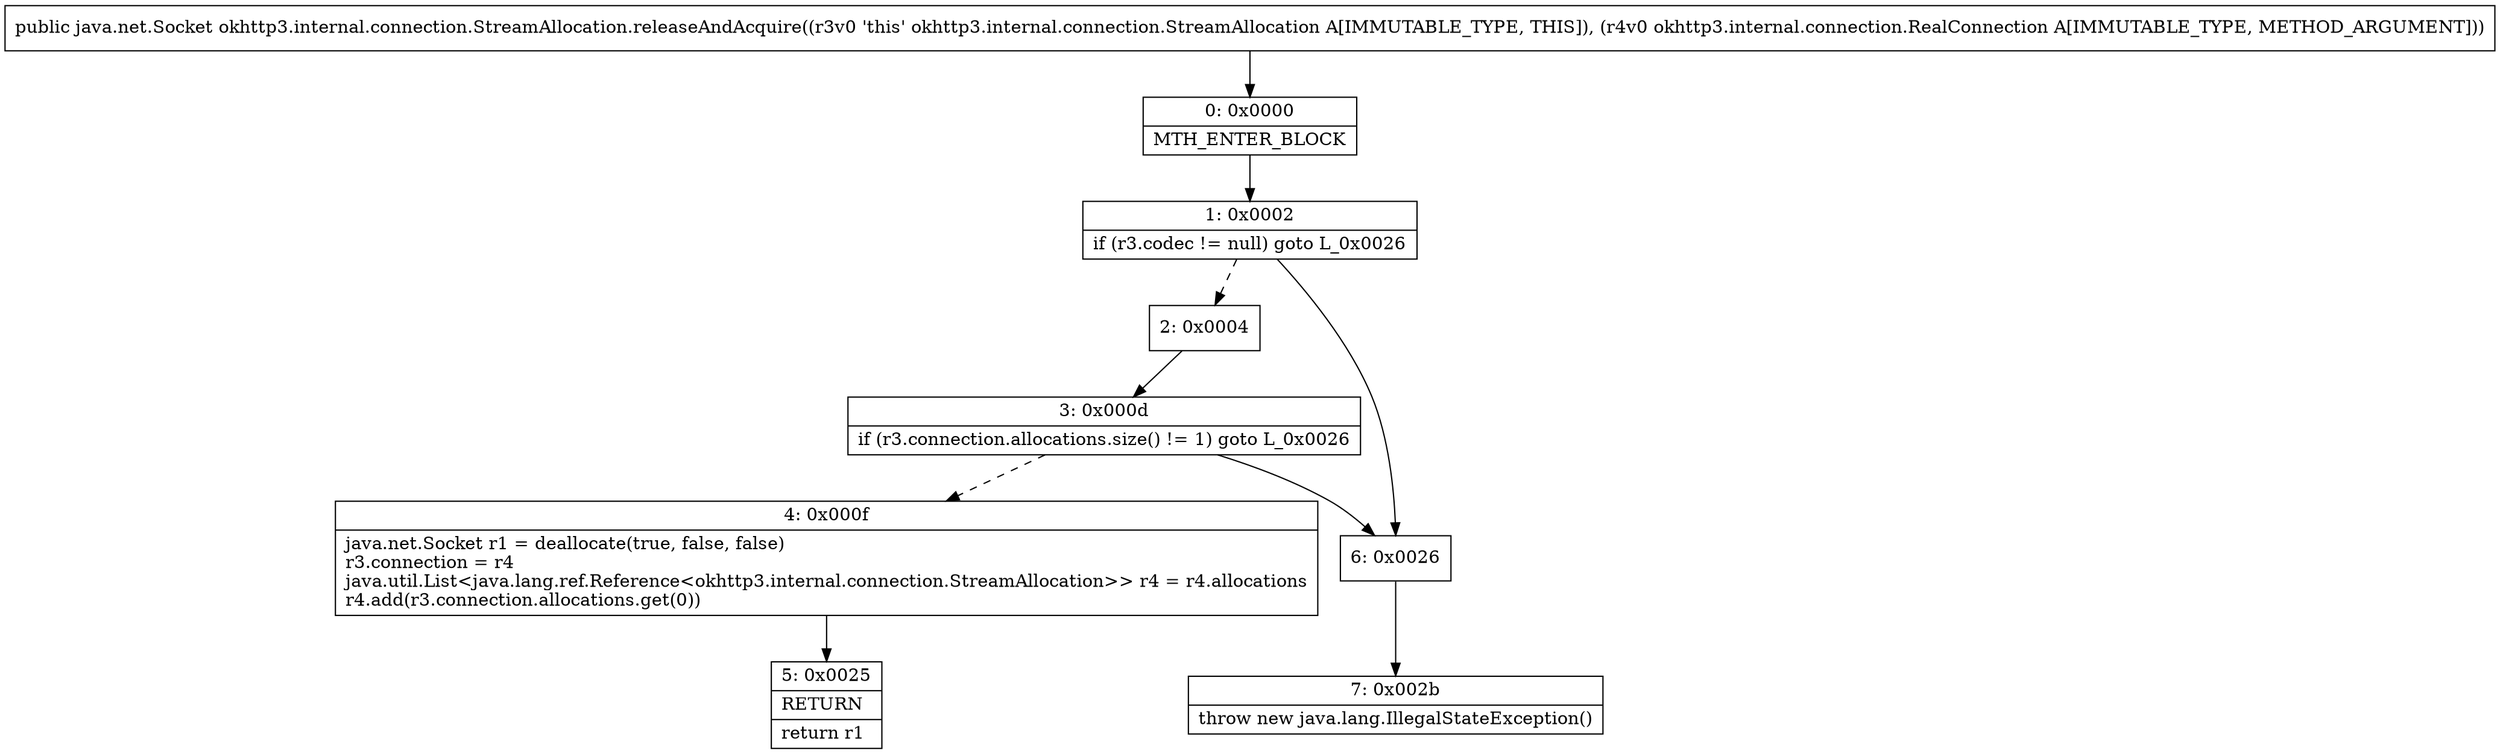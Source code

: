 digraph "CFG forokhttp3.internal.connection.StreamAllocation.releaseAndAcquire(Lokhttp3\/internal\/connection\/RealConnection;)Ljava\/net\/Socket;" {
Node_0 [shape=record,label="{0\:\ 0x0000|MTH_ENTER_BLOCK\l}"];
Node_1 [shape=record,label="{1\:\ 0x0002|if (r3.codec != null) goto L_0x0026\l}"];
Node_2 [shape=record,label="{2\:\ 0x0004}"];
Node_3 [shape=record,label="{3\:\ 0x000d|if (r3.connection.allocations.size() != 1) goto L_0x0026\l}"];
Node_4 [shape=record,label="{4\:\ 0x000f|java.net.Socket r1 = deallocate(true, false, false)\lr3.connection = r4\ljava.util.List\<java.lang.ref.Reference\<okhttp3.internal.connection.StreamAllocation\>\> r4 = r4.allocations\lr4.add(r3.connection.allocations.get(0))\l}"];
Node_5 [shape=record,label="{5\:\ 0x0025|RETURN\l|return r1\l}"];
Node_6 [shape=record,label="{6\:\ 0x0026}"];
Node_7 [shape=record,label="{7\:\ 0x002b|throw new java.lang.IllegalStateException()\l}"];
MethodNode[shape=record,label="{public java.net.Socket okhttp3.internal.connection.StreamAllocation.releaseAndAcquire((r3v0 'this' okhttp3.internal.connection.StreamAllocation A[IMMUTABLE_TYPE, THIS]), (r4v0 okhttp3.internal.connection.RealConnection A[IMMUTABLE_TYPE, METHOD_ARGUMENT])) }"];
MethodNode -> Node_0;
Node_0 -> Node_1;
Node_1 -> Node_2[style=dashed];
Node_1 -> Node_6;
Node_2 -> Node_3;
Node_3 -> Node_4[style=dashed];
Node_3 -> Node_6;
Node_4 -> Node_5;
Node_6 -> Node_7;
}

